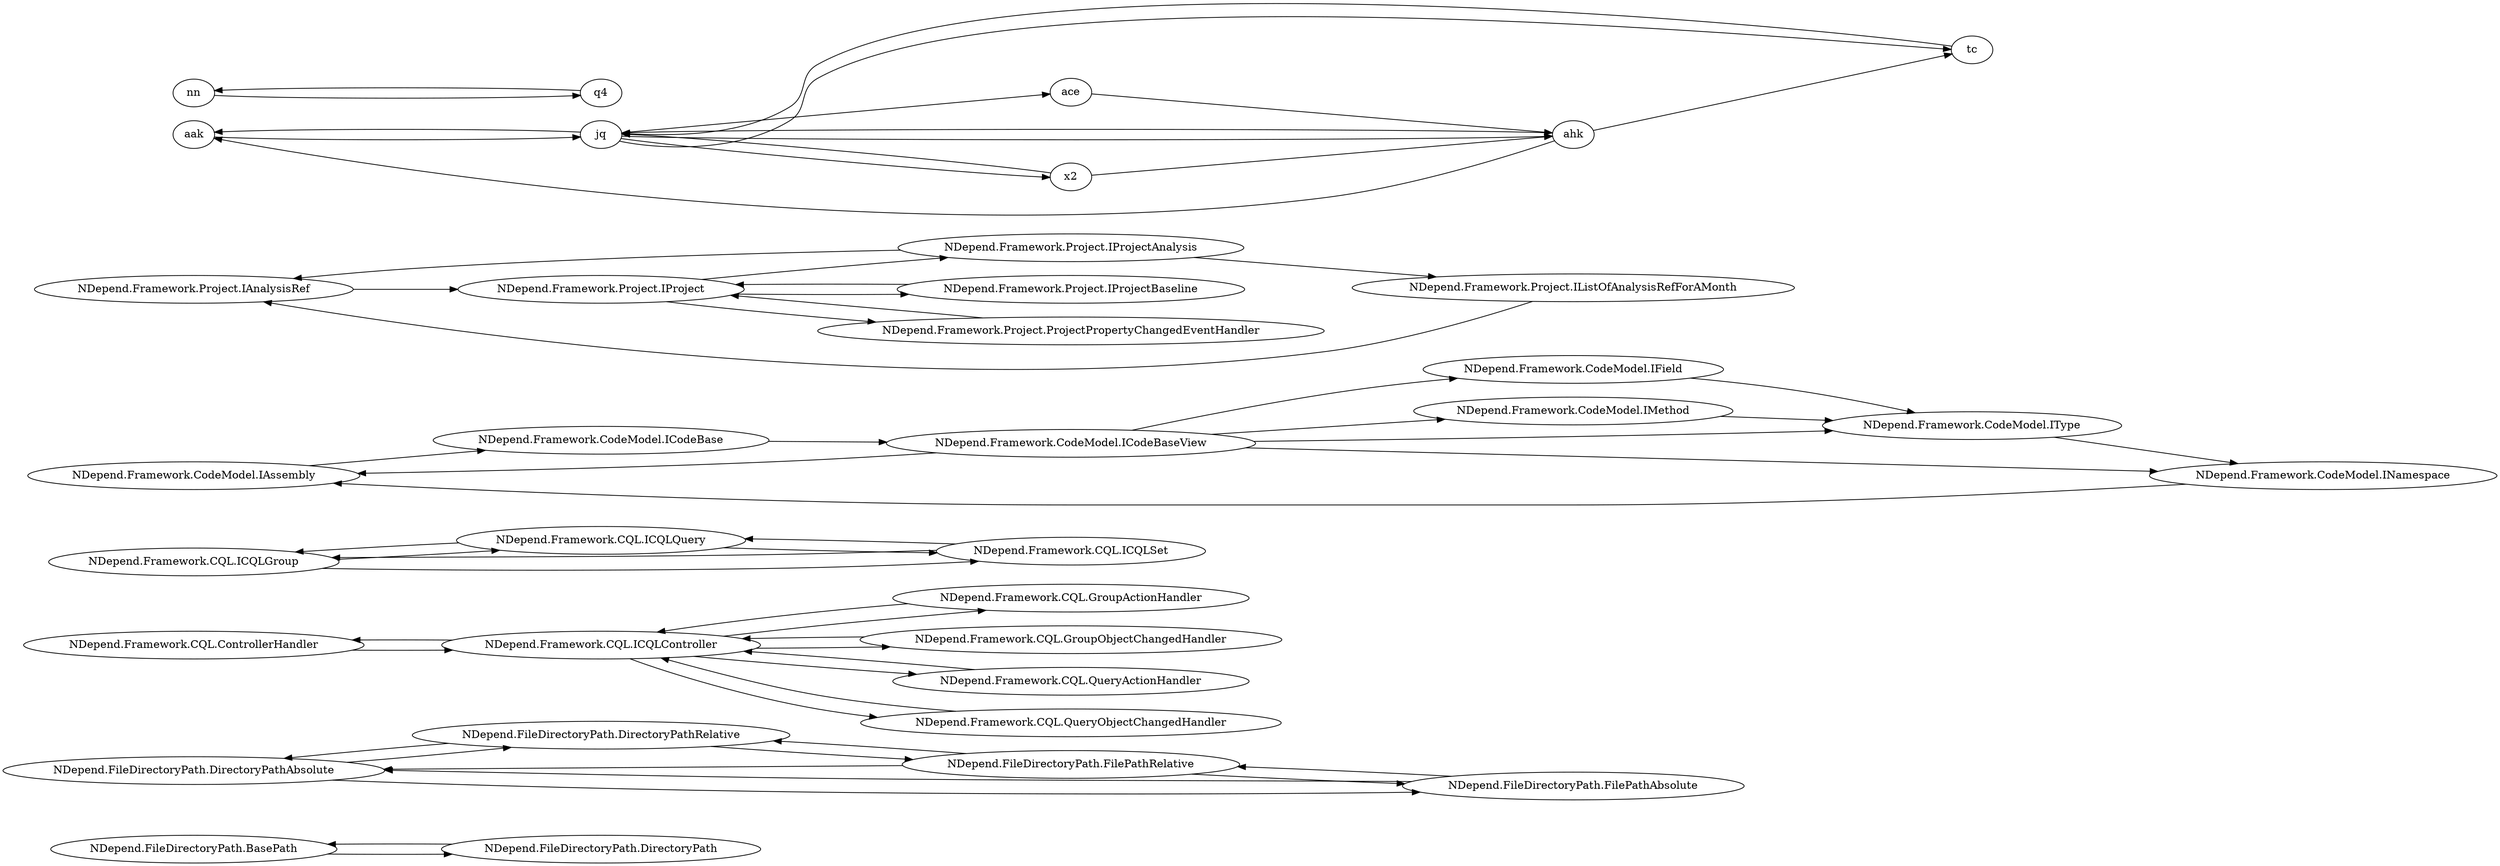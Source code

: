 digraph G {
    page="40,60"; 
    ratio=auto;
    rankdir=LR;
    fontsize=10;
   "NDepend.FileDirectoryPath.BasePath" -> { rank=none; "NDepend.FileDirectoryPath.DirectoryPath" }
   "NDepend.FileDirectoryPath.DirectoryPath" -> { rank=none; "NDepend.FileDirectoryPath.BasePath" }
   "NDepend.FileDirectoryPath.DirectoryPathAbsolute" -> { rank=none; "NDepend.FileDirectoryPath.DirectoryPathRelative"; "NDepend.FileDirectoryPath.FilePathAbsolute" }
   "NDepend.FileDirectoryPath.DirectoryPathRelative" -> { rank=none; "NDepend.FileDirectoryPath.DirectoryPathAbsolute"; "NDepend.FileDirectoryPath.FilePathRelative" }
   "NDepend.FileDirectoryPath.FilePathAbsolute" -> { rank=none; "NDepend.FileDirectoryPath.DirectoryPathAbsolute"; "NDepend.FileDirectoryPath.FilePathRelative" }
   "NDepend.FileDirectoryPath.FilePathRelative" -> { rank=none; "NDepend.FileDirectoryPath.DirectoryPathAbsolute"; "NDepend.FileDirectoryPath.DirectoryPathRelative"; "NDepend.FileDirectoryPath.FilePathAbsolute" }
   "NDepend.Framework.CQL.ControllerHandler" -> { rank=none; "NDepend.Framework.CQL.ICQLController" }
   "NDepend.Framework.CQL.GroupActionHandler" -> { rank=none; "NDepend.Framework.CQL.ICQLController" }
   "NDepend.Framework.CQL.GroupObjectChangedHandler" -> { rank=none; "NDepend.Framework.CQL.ICQLController" }
   "NDepend.Framework.CQL.ICQLController" -> { rank=none; "NDepend.Framework.CQL.ControllerHandler"; "NDepend.Framework.CQL.GroupActionHandler"; "NDepend.Framework.CQL.GroupObjectChangedHandler"; "NDepend.Framework.CQL.QueryActionHandler"; "NDepend.Framework.CQL.QueryObjectChangedHandler" }
   "NDepend.Framework.CQL.ICQLGroup" -> { rank=none; "NDepend.Framework.CQL.ICQLQuery"; "NDepend.Framework.CQL.ICQLSet" }
   "NDepend.Framework.CQL.ICQLQuery" -> { rank=none; "NDepend.Framework.CQL.ICQLGroup"; "NDepend.Framework.CQL.ICQLSet" }
   "NDepend.Framework.CQL.ICQLSet" -> { rank=none; "NDepend.Framework.CQL.ICQLGroup"; "NDepend.Framework.CQL.ICQLQuery" }
   "NDepend.Framework.CQL.QueryActionHandler" -> { rank=none; "NDepend.Framework.CQL.ICQLController" }
   "NDepend.Framework.CQL.QueryObjectChangedHandler" -> { rank=none; "NDepend.Framework.CQL.ICQLController" }
   "NDepend.Framework.CodeModel.IAssembly" -> { rank=none; "NDepend.Framework.CodeModel.ICodeBase" }
   "NDepend.Framework.CodeModel.ICodeBase" -> { rank=none; "NDepend.Framework.CodeModel.ICodeBaseView" }
   "NDepend.Framework.CodeModel.ICodeBaseView" -> { rank=none; "NDepend.Framework.CodeModel.IAssembly"; "NDepend.Framework.CodeModel.IField"; "NDepend.Framework.CodeModel.IMethod"; "NDepend.Framework.CodeModel.INamespace"; "NDepend.Framework.CodeModel.IType" }
   "NDepend.Framework.CodeModel.IField" -> { rank=none; "NDepend.Framework.CodeModel.IType" }
   "NDepend.Framework.CodeModel.IMethod" -> { rank=none; "NDepend.Framework.CodeModel.IType" }
   "NDepend.Framework.CodeModel.INamespace" -> { rank=none; "NDepend.Framework.CodeModel.IAssembly" }
   "NDepend.Framework.CodeModel.IType" -> { rank=none; "NDepend.Framework.CodeModel.INamespace" }
   "NDepend.Framework.Project.IAnalysisRef" -> { rank=none; "NDepend.Framework.Project.IProject" }
   "NDepend.Framework.Project.IListOfAnalysisRefForAMonth" -> { rank=none; "NDepend.Framework.Project.IAnalysisRef" }
   "NDepend.Framework.Project.IProject" -> { rank=none; "NDepend.Framework.Project.IProjectAnalysis"; "NDepend.Framework.Project.IProjectBaseline"; "NDepend.Framework.Project.ProjectPropertyChangedEventHandler" }
   "NDepend.Framework.Project.IProjectAnalysis" -> { rank=none; "NDepend.Framework.Project.IAnalysisRef"; "NDepend.Framework.Project.IListOfAnalysisRefForAMonth" }
   "NDepend.Framework.Project.IProjectBaseline" -> { rank=none; "NDepend.Framework.Project.IProject" }
   "NDepend.Framework.Project.ProjectPropertyChangedEventHandler" -> { rank=none; "NDepend.Framework.Project.IProject" }
   "aak" -> { rank=none; "jq" }
   "ace" -> { rank=none; "ahk" }
   "ahk" -> { rank=none; "aak"; "jq"; "tc" }
   "jq" -> { rank=none; "aak"; "ace"; "ahk"; "tc"; "x2" }
   "nn" -> { rank=none; "q4" }
   "q4" -> { rank=none; "nn" }
   "tc" -> { rank=none; "jq" }
   "x2" -> { rank=none; "ahk"; "jq" }
   }
